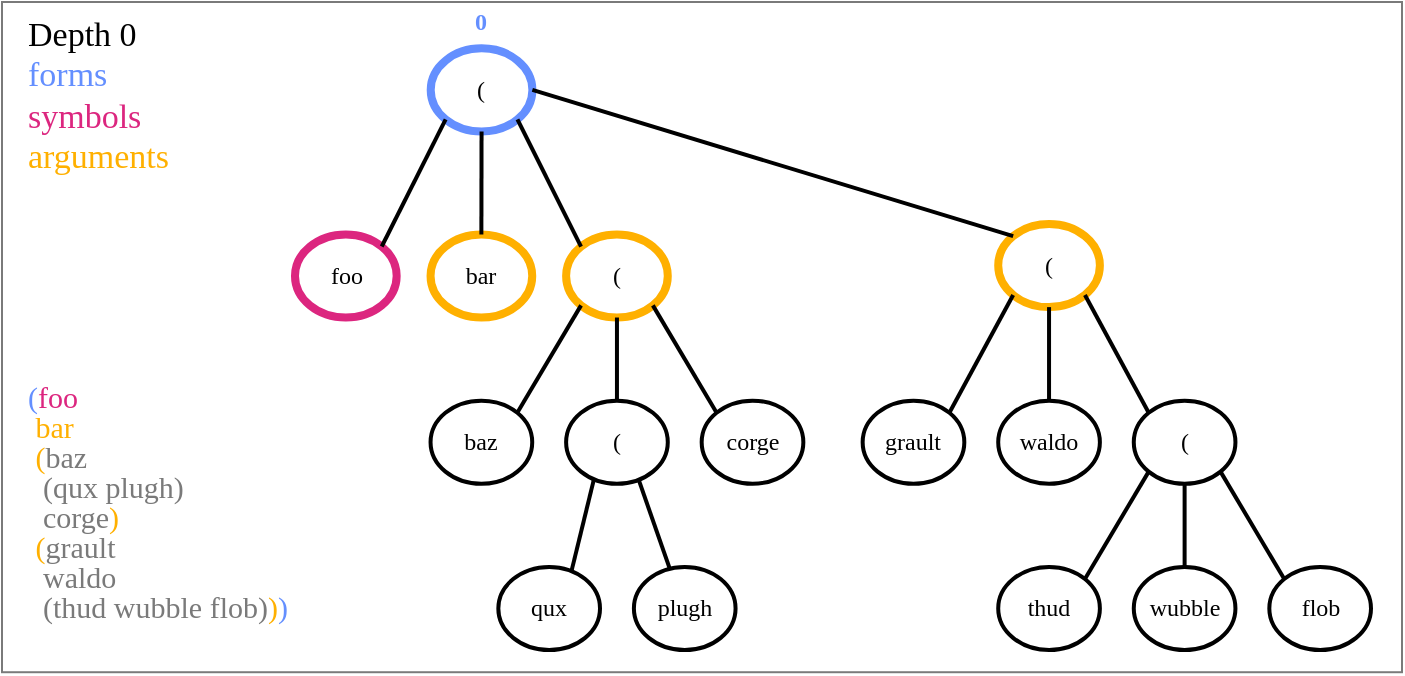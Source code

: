 <mxfile version="12.3.2" type="device" pages="1"><diagram id="Hq4HYigUz8UrZf-c2V1E" name="Page-1"><mxGraphModel dx="2902" dy="1251" grid="0" gridSize="10" guides="1" tooltips="1" connect="1" arrows="1" fold="1" page="1" pageScale="1" pageWidth="850" pageHeight="1100" math="0" shadow="0" extFonts="Fira Code^https://fonts.googleapis.com/css?family=Fira+Code"><root><mxCell id="0"/><mxCell id="1" parent="0"/><mxCell id="SBybtg_KmGCQmxhmrg78-1" value="" style="group" parent="1" vertex="1" connectable="0"><mxGeometry x="-850" width="700" height="335.11" as="geometry"/></mxCell><mxCell id="d_qNhk_MnSzueqrPgsS5-1" value="" style="group" parent="SBybtg_KmGCQmxhmrg78-1" vertex="1" connectable="0"><mxGeometry width="700" height="335.11" as="geometry"/></mxCell><mxCell id="yHBfMcosG6CTgE3R5GB6-1" value="" style="rounded=0;whiteSpace=wrap;html=1;strokeColor=#7A7A7A;strokeWidth=1;fillColor=none;fontFamily=Fira Code;fontSize=14;fontColor=#FFFFFF;align=left;shadow=0;comic=0;glass=0;" parent="d_qNhk_MnSzueqrPgsS5-1" vertex="1"><mxGeometry width="700" height="335.11" as="geometry"/></mxCell><mxCell id="VSvowb75zS3UFgPgPKPx-1" value="&lt;div style=&quot;line-height: 100% ; white-space: pre&quot;&gt;&lt;div&gt;&lt;font style=&quot;font-size: 15px&quot;&gt;&lt;font color=&quot;#648fff&quot; style=&quot;font-size: 15px&quot;&gt;(&lt;/font&gt;&lt;font style=&quot;font-size: 15px&quot; color=&quot;#dc267f&quot;&gt;foo&lt;/font&gt; &lt;/font&gt;&lt;/div&gt;&lt;div&gt;&lt;font style=&quot;font-size: 15px&quot;&gt; &lt;font color=&quot;#ffb000&quot; style=&quot;font-size: 15px&quot;&gt;bar&lt;/font&gt;&lt;/font&gt;&lt;/div&gt;&lt;div&gt;&lt;font style=&quot;font-size: 15px&quot;&gt; &lt;font style=&quot;font-size: 15px&quot; color=&quot;#ffb000&quot;&gt;(&lt;/font&gt;&lt;font style=&quot;color: rgb(122 , 122 , 122) ; font-size: 15px&quot;&gt;baz&lt;/font&gt;&lt;/font&gt;&lt;/div&gt;&lt;div&gt;&lt;font color=&quot;#7a7a7a&quot; style=&quot;font-size: 15px&quot;&gt;&lt;font style=&quot;font-size: 15px&quot;&gt;  &lt;/font&gt;&lt;font style=&quot;font-size: 15px&quot;&gt;(&lt;/font&gt;&lt;font style=&quot;font-size: 15px&quot;&gt;qux&lt;/font&gt; &lt;font style=&quot;font-size: 15px&quot;&gt;plugh&lt;/font&gt;&lt;font style=&quot;font-size: 15px&quot;&gt;)&lt;/font&gt;&lt;/font&gt;&lt;/div&gt;&lt;div&gt;&lt;font style=&quot;color: rgb(122 , 122 , 122) ; font-size: 15px&quot;&gt;  &lt;/font&gt;&lt;font style=&quot;color: rgb(122 , 122 , 122) ; font-size: 15px&quot;&gt;corge&lt;/font&gt;&lt;font style=&quot;font-size: 15px&quot; color=&quot;#ffb000&quot;&gt;)&lt;/font&gt;&lt;/div&gt;&lt;div&gt;&lt;font style=&quot;color: rgb(122 , 122 , 122) ; font-size: 15px&quot;&gt; &lt;/font&gt;&lt;font style=&quot;font-size: 15px&quot; color=&quot;#ffb000&quot;&gt;(&lt;/font&gt;&lt;font style=&quot;color: rgb(122 , 122 , 122) ; font-size: 15px&quot;&gt;grault&lt;/font&gt;&lt;font color=&quot;#7a7a7a&quot; style=&quot;font-size: 15px&quot;&gt; &lt;/font&gt;&lt;/div&gt;&lt;div&gt;&lt;font style=&quot;font-size: 15px&quot; color=&quot;#7a7a7a&quot;&gt;  waldo&lt;/font&gt;&lt;/div&gt;&lt;div&gt;&lt;font style=&quot;color: rgb(122 , 122 , 122) ; font-size: 15px&quot;&gt;  (&lt;/font&gt;&lt;font style=&quot;color: rgb(122 , 122 , 122) ; font-size: 15px&quot;&gt;thud&lt;/font&gt;&lt;font color=&quot;#7a7a7a&quot; style=&quot;font-size: 15px&quot;&gt; &lt;/font&gt;&lt;font style=&quot;color: rgb(122 , 122 , 122) ; font-size: 15px&quot;&gt;wubble&lt;/font&gt;&lt;font color=&quot;#7a7a7a&quot; style=&quot;font-size: 15px&quot;&gt; &lt;/font&gt;&lt;font style=&quot;color: rgb(122 , 122 , 122) ; font-size: 15px&quot;&gt;flob&lt;/font&gt;&lt;font style=&quot;color: rgb(122 , 122 , 122) ; font-size: 15px&quot;&gt;)&lt;/font&gt;&lt;font style=&quot;font-size: 15px&quot; color=&quot;#ffb000&quot;&gt;)&lt;/font&gt;&lt;font color=&quot;#648fff&quot; style=&quot;font-size: 15px&quot;&gt;)&lt;/font&gt;&lt;/div&gt;&lt;/div&gt;" style="text;html=1;strokeColor=none;fillColor=none;align=left;verticalAlign=top;whiteSpace=wrap;rounded=0;fontFamily=Fira Code;fontSize=15;" parent="d_qNhk_MnSzueqrPgsS5-1" vertex="1"><mxGeometry x="10.5" y="184" width="210" height="128" as="geometry"/></mxCell><mxCell id="qaBuMa2lbCXoIcl2APbw-1" value="&lt;font style=&quot;font-size: 17px&quot;&gt;Depth 0&lt;br&gt;&lt;font color=&quot;#648fff&quot; style=&quot;font-size: 17px&quot;&gt;forms&lt;/font&gt;&lt;br&gt;&lt;font color=&quot;#dc267f&quot; style=&quot;font-size: 17px&quot;&gt;symbols&lt;/font&gt;&lt;br&gt;&lt;font color=&quot;#ffb000&quot; style=&quot;font-size: 17px&quot;&gt;arguments&lt;/font&gt;&lt;/font&gt;" style="text;html=1;strokeColor=none;fillColor=none;align=left;verticalAlign=top;whiteSpace=wrap;rounded=0;fontFamily=Fira Code;fontSize=15;" parent="d_qNhk_MnSzueqrPgsS5-1" vertex="1"><mxGeometry x="10.5" width="117" height="89" as="geometry"/></mxCell><mxCell id="BXfJAQso2_Lu7bnyWHFy-2" value="(" style="ellipse;whiteSpace=wrap;fontSize=12;fontStyle=0;labelBackgroundColor=none;labelBorderColor=none;strokeWidth=4;fontFamily=Fira Code;strokeColor=#648FFF;" parent="d_qNhk_MnSzueqrPgsS5-1" vertex="1"><mxGeometry x="214.356" y="23.183" width="50.835" height="41.561" as="geometry"/></mxCell><mxCell id="BXfJAQso2_Lu7bnyWHFy-3" value="foo" style="ellipse;whiteSpace=wrap;fontSize=12;fontStyle=0;labelBackgroundColor=none;labelBorderColor=none;strokeWidth=4;fontFamily=Fira Code;strokeColor=#DC267F;" parent="d_qNhk_MnSzueqrPgsS5-1" vertex="1"><mxGeometry x="146.5" y="116.193" width="50.835" height="41.561" as="geometry"/></mxCell><mxCell id="BXfJAQso2_Lu7bnyWHFy-4" value="bar" style="ellipse;whiteSpace=wrap;fontSize=12;fontStyle=0;labelBackgroundColor=none;labelBorderColor=none;strokeWidth=4;fontFamily=Fira Code;strokeColor=#FFB000;" parent="d_qNhk_MnSzueqrPgsS5-1" vertex="1"><mxGeometry x="214.28" y="116.193" width="50.835" height="41.561" as="geometry"/></mxCell><mxCell id="BXfJAQso2_Lu7bnyWHFy-5" value="(" style="ellipse;whiteSpace=wrap;fontSize=12;fontStyle=0;labelBackgroundColor=none;labelBorderColor=none;strokeWidth=4;fontFamily=Fira Code;strokeColor=#FFB000;" parent="d_qNhk_MnSzueqrPgsS5-1" vertex="1"><mxGeometry x="282.059" y="116.193" width="50.835" height="41.561" as="geometry"/></mxCell><mxCell id="BXfJAQso2_Lu7bnyWHFy-6" value="(" style="ellipse;whiteSpace=wrap;fontSize=12;fontStyle=0;labelBackgroundColor=none;labelBorderColor=none;strokeWidth=4;fontFamily=Fira Code;strokeColor=#FFB000;" parent="d_qNhk_MnSzueqrPgsS5-1" vertex="1"><mxGeometry x="498.106" y="110.997" width="50.835" height="41.561" as="geometry"/></mxCell><mxCell id="BXfJAQso2_Lu7bnyWHFy-7" value="" style="endArrow=none;exitX=0;exitY=1;exitDx=0;exitDy=0;entryX=1;entryY=0;entryDx=0;entryDy=0;fontSize=12;fontStyle=0;labelBackgroundColor=none;labelBorderColor=none;strokeWidth=2;fontFamily=Fira Code;endFill=0;" parent="d_qNhk_MnSzueqrPgsS5-1" source="BXfJAQso2_Lu7bnyWHFy-2" target="BXfJAQso2_Lu7bnyWHFy-3" edge="1"><mxGeometry width="50" height="50" relative="1" as="geometry"><mxPoint x="133.791" y="194.12" as="sourcePoint"/><mxPoint x="154.972" y="168.144" as="targetPoint"/></mxGeometry></mxCell><mxCell id="BXfJAQso2_Lu7bnyWHFy-8" value="" style="endArrow=none;exitX=0.5;exitY=1;exitDx=0;exitDy=0;entryX=0.5;entryY=0;entryDx=0;entryDy=0;fontSize=12;fontStyle=0;labelBackgroundColor=none;labelBorderColor=none;strokeWidth=2;fontFamily=Fira Code;endFill=0;" parent="d_qNhk_MnSzueqrPgsS5-1" source="BXfJAQso2_Lu7bnyWHFy-2" target="BXfJAQso2_Lu7bnyWHFy-4" edge="1"><mxGeometry width="50" height="50" relative="1" as="geometry"><mxPoint x="133.791" y="194.12" as="sourcePoint"/><mxPoint x="154.972" y="168.144" as="targetPoint"/></mxGeometry></mxCell><mxCell id="BXfJAQso2_Lu7bnyWHFy-9" value="" style="endArrow=none;exitX=1;exitY=1;exitDx=0;exitDy=0;entryX=0;entryY=0;entryDx=0;entryDy=0;fontSize=12;fontStyle=0;labelBackgroundColor=none;labelBorderColor=none;strokeWidth=2;fontFamily=Fira Code;endFill=0;" parent="d_qNhk_MnSzueqrPgsS5-1" source="BXfJAQso2_Lu7bnyWHFy-2" target="BXfJAQso2_Lu7bnyWHFy-5" edge="1"><mxGeometry width="50" height="50" relative="1" as="geometry"><mxPoint x="133.791" y="194.12" as="sourcePoint"/><mxPoint x="154.972" y="168.144" as="targetPoint"/></mxGeometry></mxCell><mxCell id="BXfJAQso2_Lu7bnyWHFy-10" value="baz" style="ellipse;whiteSpace=wrap;fontSize=12;fontStyle=0;labelBackgroundColor=none;labelBorderColor=none;strokeWidth=2;fontFamily=Fira Code;" parent="d_qNhk_MnSzueqrPgsS5-1" vertex="1"><mxGeometry x="214.28" y="199.316" width="50.835" height="41.561" as="geometry"/></mxCell><mxCell id="BXfJAQso2_Lu7bnyWHFy-11" value="(" style="ellipse;whiteSpace=wrap;fontSize=12;fontStyle=0;labelBackgroundColor=none;labelBorderColor=none;strokeWidth=2;fontFamily=Fira Code;" parent="d_qNhk_MnSzueqrPgsS5-1" vertex="1"><mxGeometry x="282.059" y="199.316" width="50.835" height="41.561" as="geometry"/></mxCell><mxCell id="BXfJAQso2_Lu7bnyWHFy-12" value="corge" style="ellipse;whiteSpace=wrap;fontSize=12;fontStyle=0;labelBackgroundColor=none;labelBorderColor=none;strokeWidth=2;fontFamily=Fira Code;" parent="d_qNhk_MnSzueqrPgsS5-1" vertex="1"><mxGeometry x="349.839" y="199.316" width="50.835" height="41.561" as="geometry"/></mxCell><mxCell id="BXfJAQso2_Lu7bnyWHFy-13" value="" style="endArrow=none;exitX=1;exitY=0.5;exitDx=0;exitDy=0;entryX=0;entryY=0;entryDx=0;entryDy=0;fontSize=12;fontStyle=0;labelBackgroundColor=none;labelBorderColor=none;strokeWidth=2;fontFamily=Fira Code;endFill=0;" parent="d_qNhk_MnSzueqrPgsS5-1" source="BXfJAQso2_Lu7bnyWHFy-2" target="BXfJAQso2_Lu7bnyWHFy-6" edge="1"><mxGeometry width="50" height="50" relative="1" as="geometry"><mxPoint x="133.791" y="277.243" as="sourcePoint"/><mxPoint x="154.972" y="251.267" as="targetPoint"/></mxGeometry></mxCell><mxCell id="BXfJAQso2_Lu7bnyWHFy-14" value="grault" style="ellipse;whiteSpace=wrap;fontSize=12;fontStyle=0;labelBackgroundColor=none;labelBorderColor=none;strokeWidth=2;fontFamily=Fira Code;" parent="d_qNhk_MnSzueqrPgsS5-1" vertex="1"><mxGeometry x="430.327" y="199.316" width="50.835" height="41.561" as="geometry"/></mxCell><mxCell id="BXfJAQso2_Lu7bnyWHFy-15" value="waldo" style="ellipse;whiteSpace=wrap;fontSize=12;fontStyle=0;labelBackgroundColor=none;labelBorderColor=none;strokeWidth=2;fontFamily=Fira Code;" parent="d_qNhk_MnSzueqrPgsS5-1" vertex="1"><mxGeometry x="498.106" y="199.316" width="50.835" height="41.561" as="geometry"/></mxCell><mxCell id="BXfJAQso2_Lu7bnyWHFy-16" value="(" style="ellipse;whiteSpace=wrap;fontSize=12;fontStyle=0;labelBackgroundColor=none;labelBorderColor=none;strokeWidth=2;fontFamily=Fira Code;" parent="d_qNhk_MnSzueqrPgsS5-1" vertex="1"><mxGeometry x="565.886" y="199.316" width="50.835" height="41.561" as="geometry"/></mxCell><mxCell id="BXfJAQso2_Lu7bnyWHFy-17" value="qux" style="ellipse;whiteSpace=wrap;fontSize=12;fontStyle=0;labelBackgroundColor=none;labelBorderColor=none;strokeWidth=2;fontFamily=Fira Code;" parent="d_qNhk_MnSzueqrPgsS5-1" vertex="1"><mxGeometry x="248.169" y="282.439" width="50.835" height="41.561" as="geometry"/></mxCell><mxCell id="BXfJAQso2_Lu7bnyWHFy-18" value="plugh" style="ellipse;whiteSpace=wrap;fontSize=12;fontStyle=0;labelBackgroundColor=none;labelBorderColor=none;strokeWidth=2;fontFamily=Fira Code;" parent="d_qNhk_MnSzueqrPgsS5-1" vertex="1"><mxGeometry x="315.949" y="282.439" width="50.835" height="41.561" as="geometry"/></mxCell><mxCell id="BXfJAQso2_Lu7bnyWHFy-19" value="thud" style="ellipse;whiteSpace=wrap;fontSize=12;fontStyle=0;labelBackgroundColor=none;labelBorderColor=none;strokeWidth=2;fontFamily=Fira Code;" parent="d_qNhk_MnSzueqrPgsS5-1" vertex="1"><mxGeometry x="498.106" y="282.439" width="50.835" height="41.561" as="geometry"/></mxCell><mxCell id="BXfJAQso2_Lu7bnyWHFy-20" value="wubble" style="ellipse;whiteSpace=wrap;fontSize=12;fontStyle=0;labelBackgroundColor=none;labelBorderColor=none;strokeWidth=2;fontFamily=Fira Code;" parent="d_qNhk_MnSzueqrPgsS5-1" vertex="1"><mxGeometry x="565.886" y="282.439" width="50.835" height="41.561" as="geometry"/></mxCell><mxCell id="BXfJAQso2_Lu7bnyWHFy-21" value="flob" style="ellipse;whiteSpace=wrap;fontSize=12;fontStyle=0;labelBackgroundColor=none;labelBorderColor=none;strokeWidth=2;fontFamily=Fira Code;" parent="d_qNhk_MnSzueqrPgsS5-1" vertex="1"><mxGeometry x="633.665" y="282.439" width="50.835" height="41.561" as="geometry"/></mxCell><mxCell id="BXfJAQso2_Lu7bnyWHFy-23" value="" style="endArrow=none;exitX=0;exitY=1;exitDx=0;exitDy=0;entryX=1;entryY=0;entryDx=0;entryDy=0;fontSize=12;fontStyle=0;labelBackgroundColor=none;labelBorderColor=none;strokeWidth=2;fontFamily=Fira Code;endFill=0;" parent="d_qNhk_MnSzueqrPgsS5-1" source="BXfJAQso2_Lu7bnyWHFy-5" target="BXfJAQso2_Lu7bnyWHFy-10" edge="1"><mxGeometry width="50" height="50" relative="1" as="geometry"><mxPoint x="269.35" y="188.925" as="sourcePoint"/><mxPoint x="290.531" y="162.949" as="targetPoint"/></mxGeometry></mxCell><mxCell id="BXfJAQso2_Lu7bnyWHFy-24" value="" style="endArrow=none;exitX=0.5;exitY=1;exitDx=0;exitDy=0;entryX=0.5;entryY=0;entryDx=0;entryDy=0;fontSize=12;fontStyle=0;labelBackgroundColor=none;labelBorderColor=none;strokeWidth=2;fontFamily=Fira Code;endFill=0;" parent="d_qNhk_MnSzueqrPgsS5-1" source="BXfJAQso2_Lu7bnyWHFy-5" target="BXfJAQso2_Lu7bnyWHFy-11" edge="1"><mxGeometry width="50" height="50" relative="1" as="geometry"><mxPoint x="315.949" y="188.925" as="sourcePoint"/><mxPoint x="337.13" y="162.949" as="targetPoint"/></mxGeometry></mxCell><mxCell id="BXfJAQso2_Lu7bnyWHFy-25" value="" style="endArrow=none;exitX=1;exitY=1;exitDx=0;exitDy=0;entryX=0;entryY=0;entryDx=0;entryDy=0;fontSize=12;fontStyle=0;labelBackgroundColor=none;labelBorderColor=none;strokeWidth=2;fontFamily=Fira Code;endFill=0;" parent="d_qNhk_MnSzueqrPgsS5-1" source="BXfJAQso2_Lu7bnyWHFy-5" target="BXfJAQso2_Lu7bnyWHFy-12" edge="1"><mxGeometry width="50" height="50" relative="1" as="geometry"><mxPoint x="133.791" y="386.342" as="sourcePoint"/><mxPoint x="154.972" y="360.366" as="targetPoint"/></mxGeometry></mxCell><mxCell id="BXfJAQso2_Lu7bnyWHFy-28" value="" style="endArrow=none;exitX=0;exitY=1;exitDx=0;exitDy=0;entryX=1;entryY=0;entryDx=0;entryDy=0;fontSize=12;fontStyle=0;labelBackgroundColor=none;labelBorderColor=none;strokeWidth=2;fontFamily=Fira Code;endFill=0;" parent="d_qNhk_MnSzueqrPgsS5-1" source="BXfJAQso2_Lu7bnyWHFy-6" target="BXfJAQso2_Lu7bnyWHFy-14" edge="1"><mxGeometry width="50" height="50" relative="1" as="geometry"><mxPoint x="459.98" y="194.12" as="sourcePoint"/><mxPoint x="481.161" y="168.144" as="targetPoint"/></mxGeometry></mxCell><mxCell id="BXfJAQso2_Lu7bnyWHFy-29" value="" style="endArrow=none;exitX=0.5;exitY=1;exitDx=0;exitDy=0;entryX=0.5;entryY=0;entryDx=0;entryDy=0;fontSize=12;fontStyle=0;labelBackgroundColor=none;labelBorderColor=none;strokeWidth=2;fontFamily=Fira Code;endFill=0;" parent="d_qNhk_MnSzueqrPgsS5-1" source="BXfJAQso2_Lu7bnyWHFy-6" target="BXfJAQso2_Lu7bnyWHFy-15" edge="1"><mxGeometry width="50" height="50" relative="1" as="geometry"><mxPoint x="510.815" y="188.925" as="sourcePoint"/><mxPoint x="531.996" y="162.949" as="targetPoint"/></mxGeometry></mxCell><mxCell id="BXfJAQso2_Lu7bnyWHFy-30" value="" style="endArrow=none;exitX=1;exitY=1;exitDx=0;exitDy=0;entryX=0;entryY=0;entryDx=0;entryDy=0;fontSize=12;fontStyle=0;labelBackgroundColor=none;labelBorderColor=none;strokeWidth=2;fontFamily=Fira Code;endFill=0;" parent="d_qNhk_MnSzueqrPgsS5-1" source="BXfJAQso2_Lu7bnyWHFy-6" target="BXfJAQso2_Lu7bnyWHFy-16" edge="1"><mxGeometry width="50" height="50" relative="1" as="geometry"><mxPoint x="515.051" y="183.73" as="sourcePoint"/><mxPoint x="536.232" y="157.754" as="targetPoint"/></mxGeometry></mxCell><mxCell id="BXfJAQso2_Lu7bnyWHFy-31" value="" style="endArrow=none;exitX=0.275;exitY=0.938;exitDx=0;exitDy=0;entryX=0.717;entryY=0.063;entryDx=0;entryDy=0;entryPerimeter=0;exitPerimeter=0;fontSize=12;fontStyle=0;labelBackgroundColor=none;labelBorderColor=none;strokeWidth=2;fontFamily=Fira Code;endFill=0;" parent="d_qNhk_MnSzueqrPgsS5-1" target="BXfJAQso2_Lu7bnyWHFy-17" edge="1"><mxGeometry width="50" height="50" relative="1" as="geometry"><mxPoint x="296.039" y="238.3" as="sourcePoint"/><mxPoint x="320.185" y="370.757" as="targetPoint"/></mxGeometry></mxCell><mxCell id="BXfJAQso2_Lu7bnyWHFy-32" value="" style="endArrow=none;exitX=0.717;exitY=0.963;exitDx=0;exitDy=0;exitPerimeter=0;entryX=0.35;entryY=0.013;entryDx=0;entryDy=0;entryPerimeter=0;fontSize=12;fontStyle=0;labelBackgroundColor=none;labelBorderColor=none;strokeWidth=2;fontFamily=Fira Code;endFill=0;" parent="d_qNhk_MnSzueqrPgsS5-1" target="BXfJAQso2_Lu7bnyWHFy-18" edge="1"><mxGeometry width="50" height="50" relative="1" as="geometry"><mxPoint x="318.507" y="239.339" as="sourcePoint"/><mxPoint x="341.366" y="246.072" as="targetPoint"/></mxGeometry></mxCell><mxCell id="BXfJAQso2_Lu7bnyWHFy-33" value="" style="endArrow=none;exitX=0;exitY=1;exitDx=0;exitDy=0;entryX=1;entryY=0;entryDx=0;entryDy=0;fontSize=12;fontStyle=0;labelBackgroundColor=none;labelBorderColor=none;strokeWidth=2;fontFamily=Fira Code;endFill=0;" parent="d_qNhk_MnSzueqrPgsS5-1" source="BXfJAQso2_Lu7bnyWHFy-16" target="BXfJAQso2_Lu7bnyWHFy-19" edge="1"><mxGeometry width="50" height="50" relative="1" as="geometry"><mxPoint x="565.886" y="272.048" as="sourcePoint"/><mxPoint x="587.067" y="246.072" as="targetPoint"/></mxGeometry></mxCell><mxCell id="BXfJAQso2_Lu7bnyWHFy-34" value="" style="endArrow=none;exitX=0.5;exitY=1;exitDx=0;exitDy=0;entryX=0.5;entryY=0;entryDx=0;entryDy=0;fontSize=12;fontStyle=0;labelBackgroundColor=none;labelBorderColor=none;strokeWidth=2;fontFamily=Fira Code;endFill=0;" parent="d_qNhk_MnSzueqrPgsS5-1" source="BXfJAQso2_Lu7bnyWHFy-16" target="BXfJAQso2_Lu7bnyWHFy-20" edge="1"><mxGeometry width="50" height="50" relative="1" as="geometry"><mxPoint x="612.484" y="282.439" as="sourcePoint"/><mxPoint x="633.665" y="256.463" as="targetPoint"/></mxGeometry></mxCell><mxCell id="BXfJAQso2_Lu7bnyWHFy-35" value="" style="endArrow=none;exitX=1;exitY=1;exitDx=0;exitDy=0;entryX=0;entryY=0;entryDx=0;entryDy=0;fontSize=12;fontStyle=0;labelBackgroundColor=none;labelBorderColor=none;strokeWidth=2;fontFamily=Fira Code;endFill=0;" parent="d_qNhk_MnSzueqrPgsS5-1" source="BXfJAQso2_Lu7bnyWHFy-16" target="BXfJAQso2_Lu7bnyWHFy-21" edge="1"><mxGeometry width="50" height="50" relative="1" as="geometry"><mxPoint x="629.429" y="272.048" as="sourcePoint"/><mxPoint x="650.61" y="246.072" as="targetPoint"/></mxGeometry></mxCell><mxCell id="BXfJAQso2_Lu7bnyWHFy-43" value="&lt;b style=&quot;font-size: 12px;&quot;&gt;&lt;font color=&quot;#648fff&quot; style=&quot;font-size: 12px;&quot;&gt;0&lt;/font&gt;&lt;/b&gt;" style="text;html=1;strokeColor=none;fillColor=none;align=center;verticalAlign=middle;whiteSpace=wrap;rounded=0;labelBackgroundColor=none;fontFamily=Fira Code;fontSize=12;fontColor=#FFB000;" parent="d_qNhk_MnSzueqrPgsS5-1" vertex="1"><mxGeometry x="231.301" y="5" width="16.945" height="10.39" as="geometry"/></mxCell></root></mxGraphModel></diagram></mxfile>